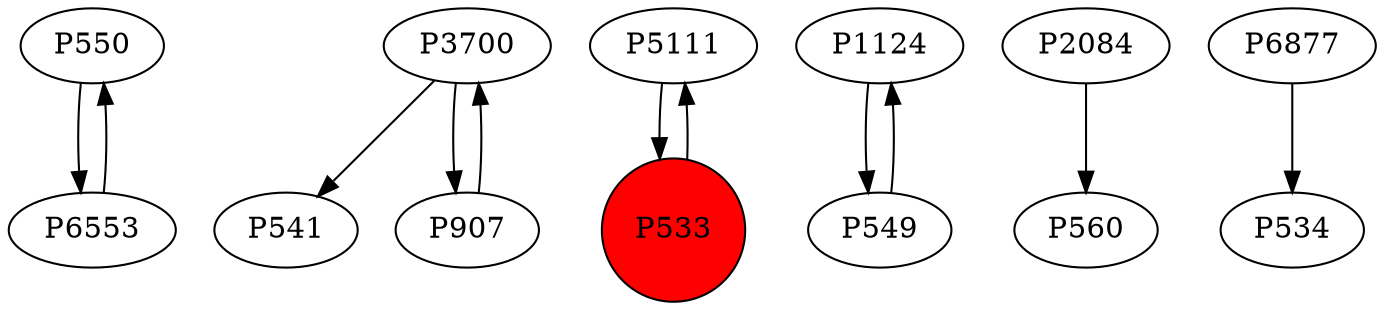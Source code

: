 digraph {
	P550 -> P6553
	P3700 -> P541
	P5111 -> P533
	P1124 -> P549
	P533 -> P5111
	P549 -> P1124
	P2084 -> P560
	P6553 -> P550
	P6877 -> P534
	P3700 -> P907
	P907 -> P3700
	P533 [shape=circle]
	P533 [style=filled]
	P533 [fillcolor=red]
}